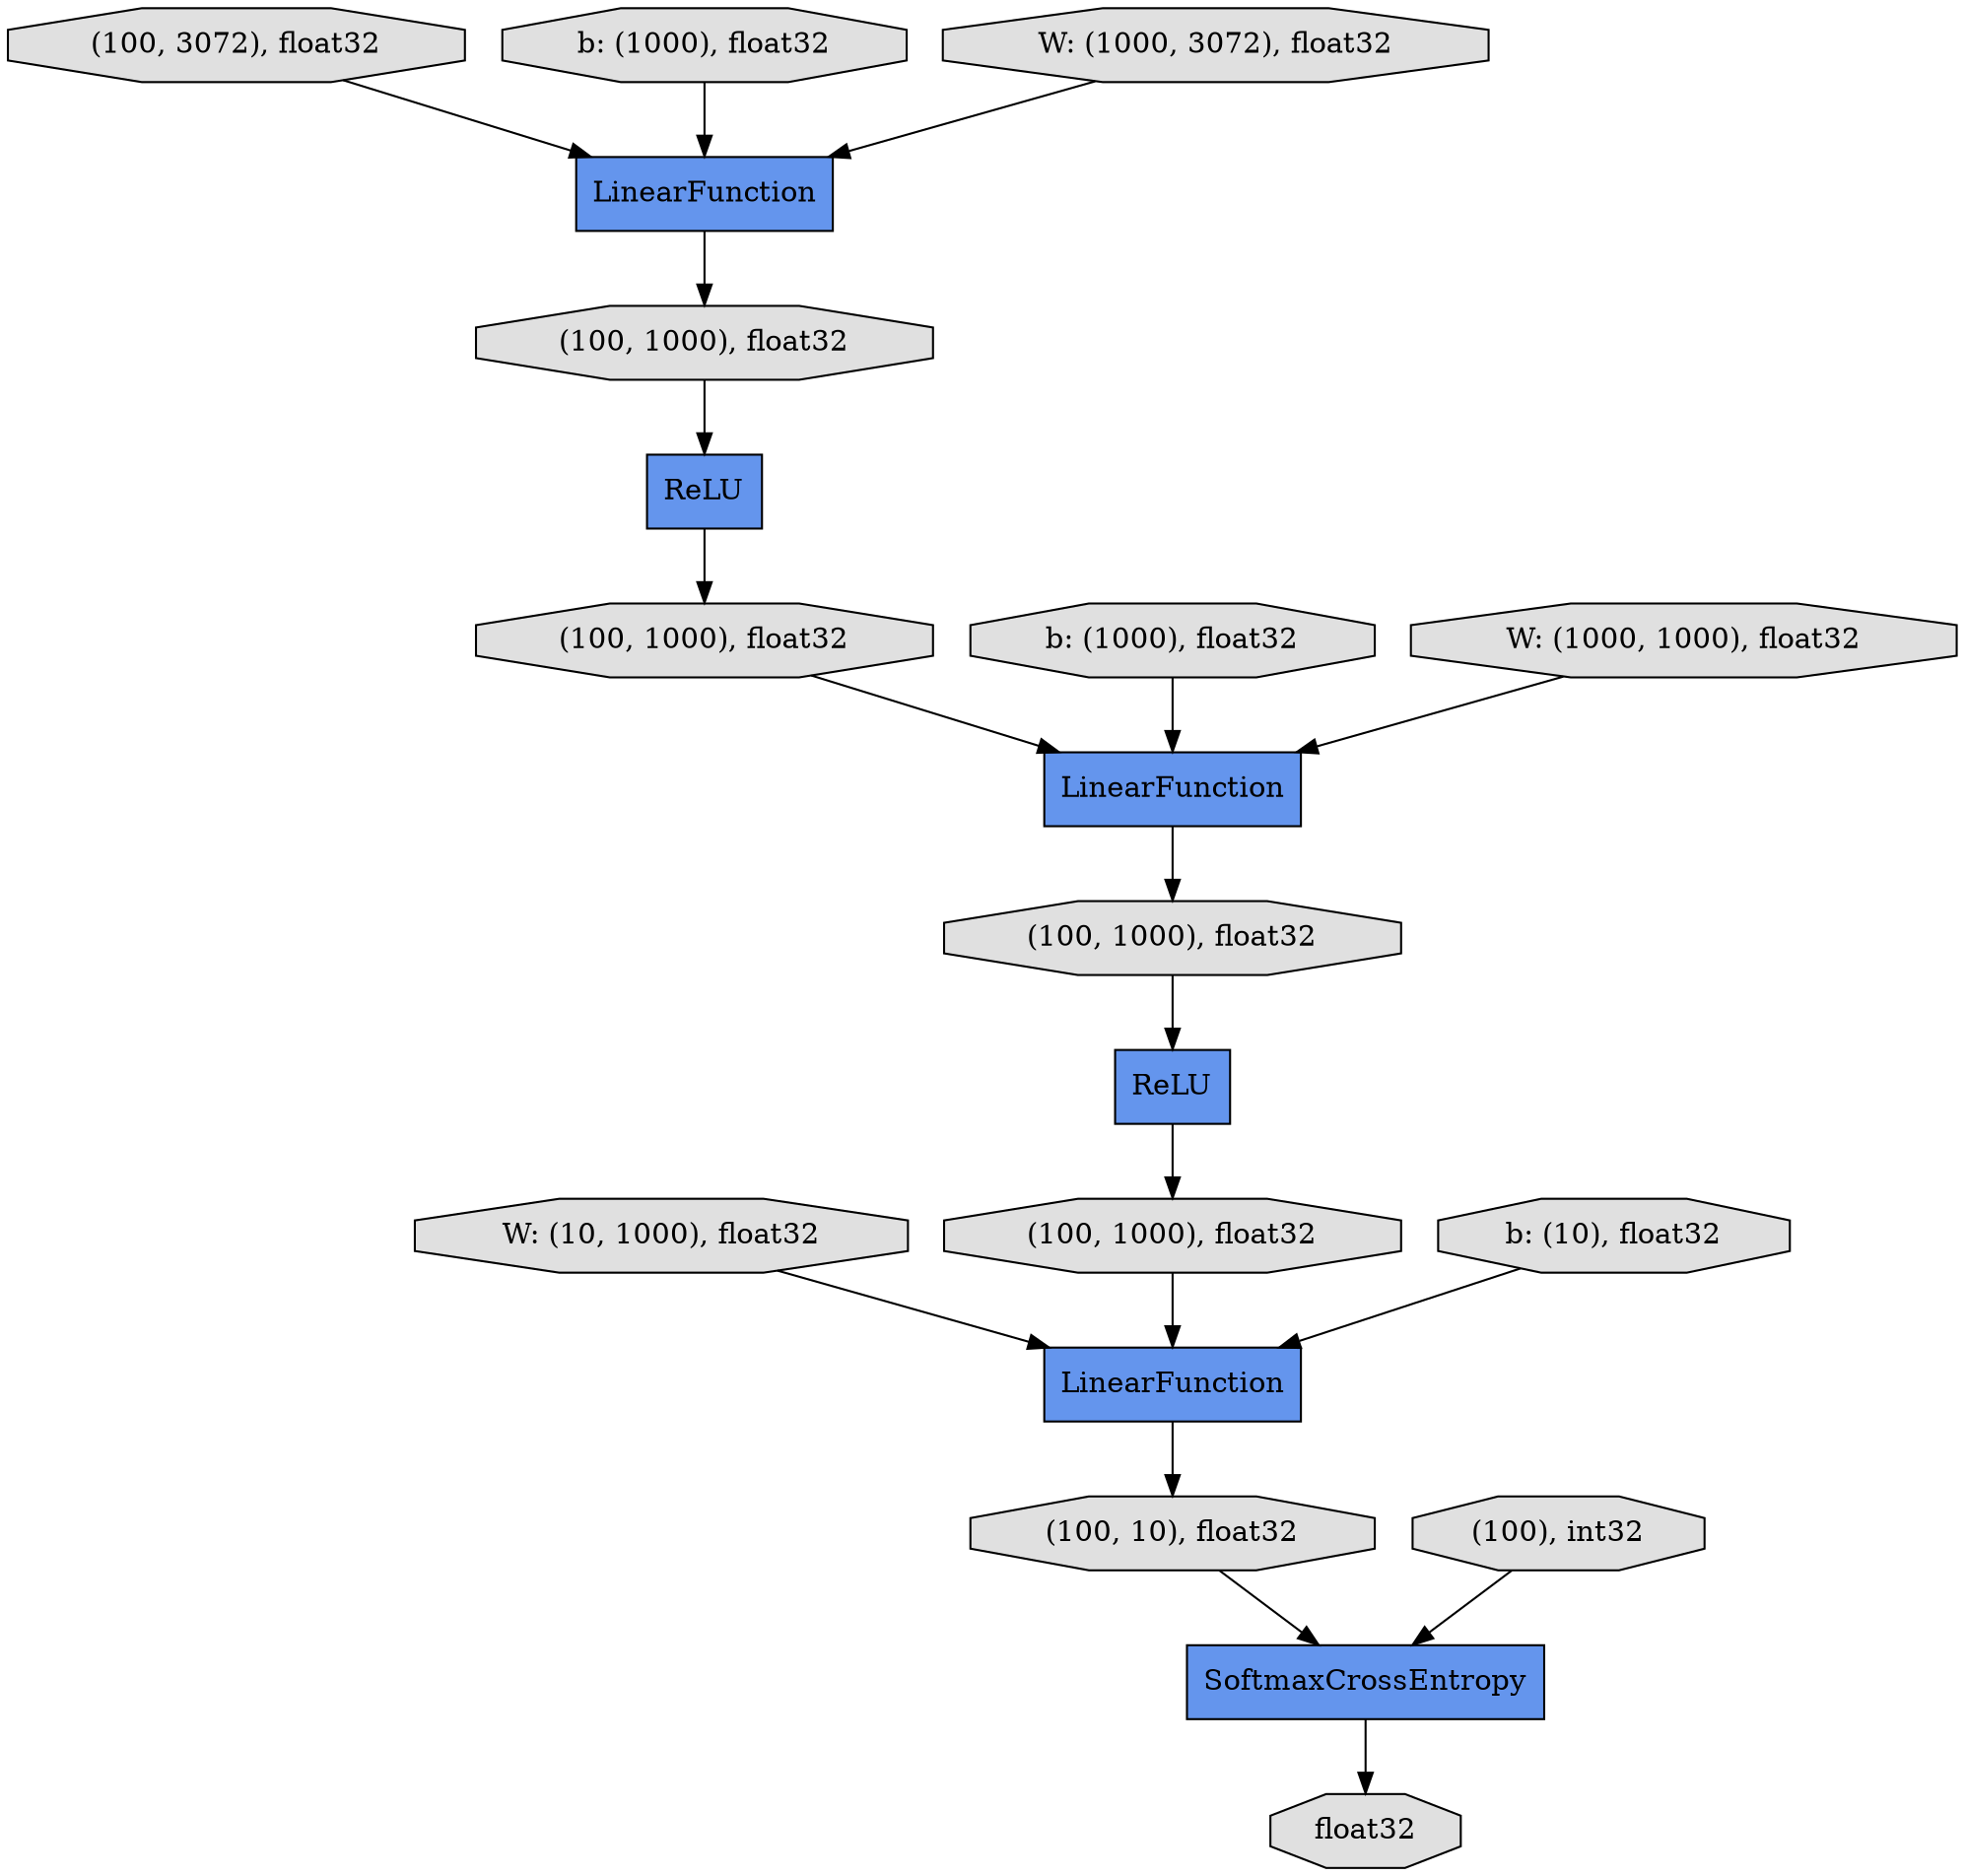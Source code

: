 digraph graphname{rankdir=TB;22550915913768 [label="SoftmaxCrossEntropy",shape="record",fillcolor="#6495ED",style="filled"];22550915925552 [label="W: (10, 1000), float32",shape="octagon",fillcolor="#E0E0E0",style="filled"];22550915914216 [label="(100, 3072), float32",shape="octagon",fillcolor="#E0E0E0",style="filled"];22550915914832 [label="LinearFunction",shape="record",fillcolor="#6495ED",style="filled"];22550915912592 [label="b: (1000), float32",shape="octagon",fillcolor="#E0E0E0",style="filled"];22550915914888 [label="ReLU",shape="record",fillcolor="#6495ED",style="filled"];22550915913880 [label="ReLU",shape="record",fillcolor="#6495ED",style="filled"];22550916273320 [label="LinearFunction",shape="record",fillcolor="#6495ED",style="filled"];22550915913376 [label="(100, 1000), float32",shape="octagon",fillcolor="#E0E0E0",style="filled"];22552427907728 [label="W: (1000, 3072), float32",shape="octagon",fillcolor="#E0E0E0",style="filled"];22550915844304 [label="LinearFunction",shape="record",fillcolor="#6495ED",style="filled"];22550915912928 [label="(100, 1000), float32",shape="octagon",fillcolor="#E0E0E0",style="filled"];22550916275448 [label="(100, 1000), float32",shape="octagon",fillcolor="#E0E0E0",style="filled"];22550915915504 [label="(100, 1000), float32",shape="octagon",fillcolor="#E0E0E0",style="filled"];22550915926840 [label="b: (10), float32",shape="octagon",fillcolor="#E0E0E0",style="filled"];22550916273544 [label="(100, 10), float32",shape="octagon",fillcolor="#E0E0E0",style="filled"];22550916273040 [label="(100), int32",shape="octagon",fillcolor="#E0E0E0",style="filled"];22550916274608 [label="float32",shape="octagon",fillcolor="#E0E0E0",style="filled"];22550915927008 [label="b: (1000), float32",shape="octagon",fillcolor="#E0E0E0",style="filled"];22550915925496 [label="W: (1000, 1000), float32",shape="octagon",fillcolor="#E0E0E0",style="filled"];22550915912928 -> 22550915913880;22550915913376 -> 22550915914832;22552427907728 -> 22550915844304;22550915844304 -> 22550915912928;22550915925552 -> 22550916273320;22550915925496 -> 22550915914832;22550916275448 -> 22550916273320;22550915914216 -> 22550915844304;22550915913880 -> 22550915913376;22550916273320 -> 22550916273544;22550915912592 -> 22550915844304;22550915914832 -> 22550915915504;22550915915504 -> 22550915914888;22550916273544 -> 22550915913768;22550915927008 -> 22550915914832;22550916273040 -> 22550915913768;22550915926840 -> 22550916273320;22550915913768 -> 22550916274608;22550915914888 -> 22550916275448;}